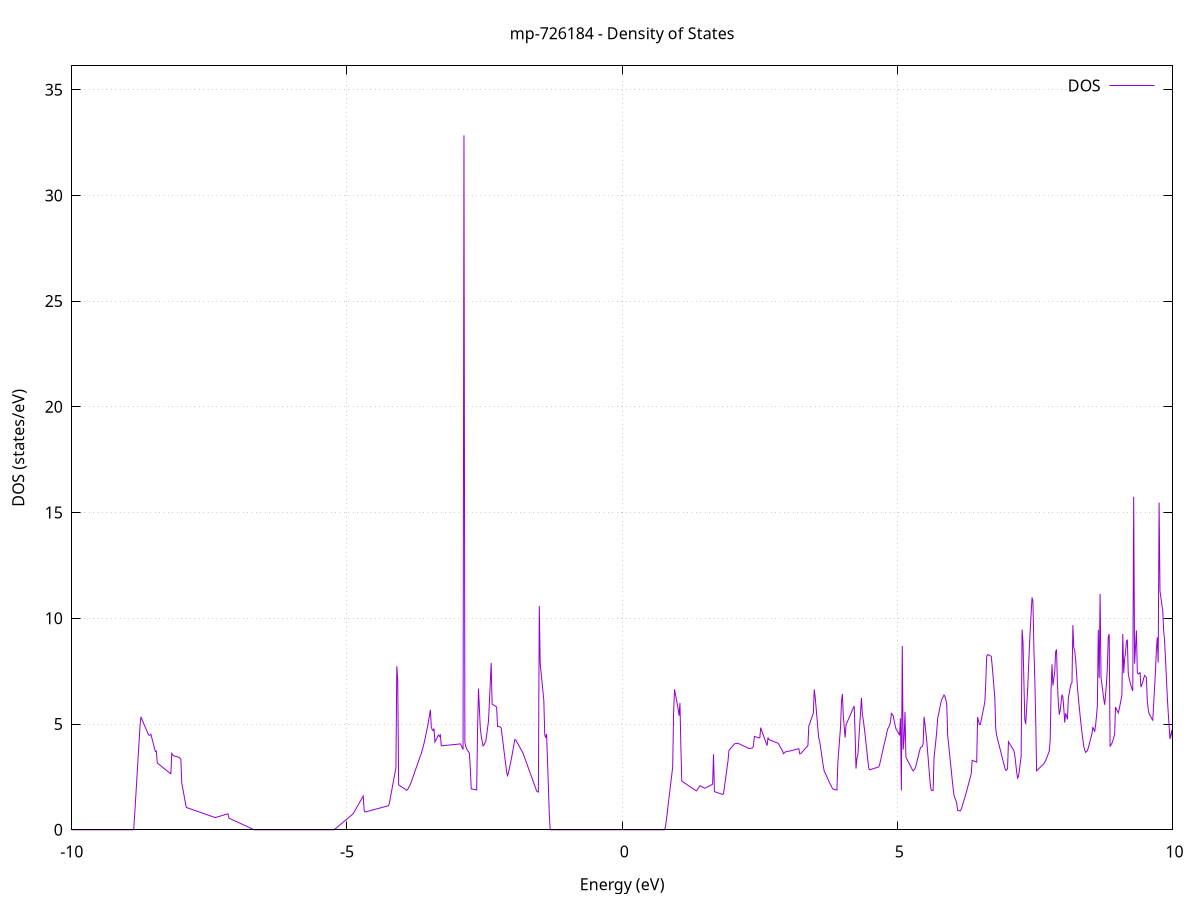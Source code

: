 set title 'mp-726184 - Density of States'
set xlabel 'Energy (eV)'
set ylabel 'DOS (states/eV)'
set grid
set xrange [-10:10]
set yrange [0:36.124]
set xzeroaxis lt -1
set terminal png size 800,600
set output 'mp-726184_dos_gnuplot.png'
plot '-' using 1:2 with lines title 'DOS'
-19.000300 0.000000
-18.983800 0.000000
-18.967300 0.000000
-18.950900 0.000000
-18.934400 0.000000
-18.917900 0.000000
-18.901400 0.000000
-18.884900 0.000000
-18.868400 0.000000
-18.851900 0.000000
-18.835400 0.000000
-18.818900 0.000000
-18.802500 0.000000
-18.786000 0.000000
-18.769500 0.000000
-18.753000 0.000000
-18.736500 0.000000
-18.720000 0.000000
-18.703500 0.000000
-18.687000 0.000000
-18.670500 0.000000
-18.654100 0.000000
-18.637600 0.000000
-18.621100 0.000000
-18.604600 0.000000
-18.588100 0.000000
-18.571600 0.000000
-18.555100 0.000000
-18.538600 0.000000
-18.522100 0.000000
-18.505700 0.000000
-18.489200 0.000000
-18.472700 0.000000
-18.456200 0.000000
-18.439700 0.000000
-18.423200 0.000000
-18.406700 0.000000
-18.390200 0.000000
-18.373700 0.000000
-18.357200 0.000000
-18.340800 0.000000
-18.324300 0.000000
-18.307800 0.000000
-18.291300 0.000000
-18.274800 0.000000
-18.258300 0.000000
-18.241800 0.000000
-18.225300 0.000000
-18.208800 0.000000
-18.192400 0.000000
-18.175900 0.000000
-18.159400 0.000000
-18.142900 0.000000
-18.126400 0.000000
-18.109900 0.000000
-18.093400 0.000000
-18.076900 0.000000
-18.060400 0.000000
-18.044000 0.000000
-18.027500 0.000000
-18.011000 0.000000
-17.994500 0.000000
-17.978000 0.000000
-17.961500 0.000000
-17.945000 0.000000
-17.928500 0.000000
-17.912000 0.000000
-17.895600 0.000000
-17.879100 0.000000
-17.862600 0.000000
-17.846100 0.000000
-17.829600 0.000000
-17.813100 0.000000
-17.796600 0.000000
-17.780100 0.000000
-17.763600 0.000000
-17.747200 0.000000
-17.730700 0.000000
-17.714200 0.000000
-17.697700 0.000000
-17.681200 0.000000
-17.664700 0.000000
-17.648200 0.000000
-17.631700 0.000000
-17.615200 0.000000
-17.598800 0.000000
-17.582300 0.000000
-17.565800 0.000000
-17.549300 0.000000
-17.532800 0.000000
-17.516300 0.000000
-17.499800 1.981000
-17.483300 45.147100
-17.466800 62.621600
-17.450400 38.979400
-17.433900 30.148200
-17.417400 32.213500
-17.400900 0.000000
-17.384400 173.913300
-17.367900 189.361800
-17.351400 125.550400
-17.334900 316.956600
-17.318400 0.000000
-17.302000 0.000000
-17.285500 0.000000
-17.269000 0.000000
-17.252500 0.000000
-17.236000 0.000000
-17.219500 0.000000
-17.203000 0.000000
-17.186500 0.000000
-17.170000 0.000000
-17.153600 0.000000
-17.137100 0.000000
-17.120600 0.000000
-17.104100 0.000000
-17.087600 0.000000
-17.071100 0.000000
-17.054600 0.000000
-17.038100 0.000000
-17.021600 0.000000
-17.005200 0.000000
-16.988700 0.000000
-16.972200 0.000000
-16.955700 0.000000
-16.939200 0.000000
-16.922700 0.000000
-16.906200 0.000000
-16.889700 0.000000
-16.873200 0.000000
-16.856800 0.000000
-16.840300 0.000000
-16.823800 0.000000
-16.807300 0.000000
-16.790800 0.000000
-16.774300 0.000000
-16.757800 0.000000
-16.741300 0.000000
-16.724800 0.000000
-16.708300 0.000000
-16.691900 0.000000
-16.675400 0.000000
-16.658900 0.000000
-16.642400 0.000000
-16.625900 0.000000
-16.609400 0.000000
-16.592900 0.000000
-16.576400 0.000000
-16.559900 0.000000
-16.543500 0.000000
-16.527000 0.000000
-16.510500 0.000000
-16.494000 0.000000
-16.477500 0.000000
-16.461000 0.000000
-16.444500 0.000000
-16.428000 0.000000
-16.411500 0.000000
-16.395100 0.000000
-16.378600 0.000000
-16.362100 0.000000
-16.345600 0.000000
-16.329100 0.000000
-16.312600 0.000000
-16.296100 0.000000
-16.279600 0.000000
-16.263100 0.000000
-16.246700 0.000000
-16.230200 0.000000
-16.213700 0.000000
-16.197200 0.000000
-16.180700 0.000000
-16.164200 0.000000
-16.147700 0.000000
-16.131200 0.000000
-16.114700 0.000000
-16.098300 0.000000
-16.081800 0.000000
-16.065300 0.000000
-16.048800 0.000000
-16.032300 0.000000
-16.015800 0.000000
-15.999300 0.000000
-15.982800 0.000000
-15.966300 0.000000
-15.949900 0.000000
-15.933400 0.000000
-15.916900 0.000000
-15.900400 0.000000
-15.883900 0.000000
-15.867400 0.000000
-15.850900 0.000000
-15.834400 0.000000
-15.817900 0.000000
-15.801500 0.000000
-15.785000 0.000000
-15.768500 0.000000
-15.752000 0.000000
-15.735500 0.000000
-15.719000 0.000000
-15.702500 0.000000
-15.686000 0.000000
-15.669500 0.000000
-15.653100 0.000000
-15.636600 0.000000
-15.620100 0.000000
-15.603600 0.000000
-15.587100 0.000000
-15.570600 0.000000
-15.554100 0.000000
-15.537600 0.000000
-15.521100 0.000000
-15.504700 0.000000
-15.488200 0.000000
-15.471700 0.000000
-15.455200 0.000000
-15.438700 0.000000
-15.422200 0.000000
-15.405700 0.000000
-15.389200 0.000000
-15.372700 0.000000
-15.356300 0.000000
-15.339800 0.000000
-15.323300 0.000000
-15.306800 0.000000
-15.290300 0.000000
-15.273800 0.000000
-15.257300 0.000000
-15.240800 0.000000
-15.224300 0.000000
-15.207800 0.000000
-15.191400 0.000000
-15.174900 0.000000
-15.158400 0.000000
-15.141900 0.000000
-15.125400 0.000000
-15.108900 0.000000
-15.092400 0.000000
-15.075900 0.000000
-15.059400 0.000000
-15.043000 0.000000
-15.026500 0.000000
-15.010000 0.000000
-14.993500 0.000000
-14.977000 0.000000
-14.960500 0.000000
-14.944000 0.000000
-14.927500 0.000000
-14.911000 0.000000
-14.894600 0.000000
-14.878100 0.000000
-14.861600 0.000000
-14.845100 0.000000
-14.828600 0.000000
-14.812100 0.000000
-14.795600 0.000000
-14.779100 0.000000
-14.762600 0.000000
-14.746200 0.000000
-14.729700 0.000000
-14.713200 0.000000
-14.696700 0.000000
-14.680200 0.000000
-14.663700 0.000000
-14.647200 0.000000
-14.630700 0.000000
-14.614200 0.000000
-14.597800 0.000000
-14.581300 0.000000
-14.564800 0.000000
-14.548300 0.000000
-14.531800 0.000000
-14.515300 0.000000
-14.498800 0.000000
-14.482300 0.000000
-14.465800 0.000000
-14.449400 0.000000
-14.432900 0.000000
-14.416400 0.000000
-14.399900 0.000000
-14.383400 0.000000
-14.366900 0.000000
-14.350400 0.000000
-14.333900 0.000000
-14.317400 0.000000
-14.301000 0.000000
-14.284500 0.000000
-14.268000 0.000000
-14.251500 0.000000
-14.235000 0.000000
-14.218500 0.000000
-14.202000 0.000000
-14.185500 0.000000
-14.169000 0.000000
-14.152600 0.000000
-14.136100 0.000000
-14.119600 0.000000
-14.103100 0.000000
-14.086600 0.000000
-14.070100 0.000000
-14.053600 0.000000
-14.037100 0.000000
-14.020600 0.000000
-14.004200 0.000000
-13.987700 0.000000
-13.971200 0.000000
-13.954700 0.000000
-13.938200 0.000000
-13.921700 0.000000
-13.905200 0.000000
-13.888700 0.000000
-13.872200 0.000000
-13.855800 0.000000
-13.839300 0.000000
-13.822800 0.000000
-13.806300 0.000000
-13.789800 0.000000
-13.773300 0.000000
-13.756800 0.146100
-13.740300 0.313300
-13.723800 0.480400
-13.707300 0.647600
-13.690900 0.814700
-13.674400 0.981900
-13.657900 1.149100
-13.641400 1.316200
-13.624900 1.483400
-13.608400 1.467700
-13.591900 1.422300
-13.575400 1.376900
-13.558900 1.331500
-13.542500 1.286100
-13.526000 1.240600
-13.509500 1.195200
-13.493000 1.149800
-13.476500 1.104400
-13.460000 1.127100
-13.443500 1.152000
-13.427000 1.176900
-13.410500 1.201700
-13.394100 1.226600
-13.377600 1.251500
-13.361100 1.276300
-13.344600 1.301200
-13.328100 1.326100
-13.311600 1.351000
-13.295100 1.375800
-13.278600 1.400700
-13.262100 1.425600
-13.245700 1.450400
-13.229200 1.475300
-13.212700 1.496000
-13.196200 1.493200
-13.179700 1.490300
-13.163200 1.487500
-13.146700 1.484600
-13.130200 1.481800
-13.113700 1.479000
-13.097300 1.476100
-13.080800 1.473900
-13.064300 1.540100
-13.047800 1.559800
-13.031300 1.579400
-13.014800 1.599000
-12.998300 1.618700
-12.981800 1.638300
-12.965300 1.657900
-12.948900 1.677500
-12.932400 1.697200
-12.915900 1.716800
-12.899400 1.736400
-12.882900 1.756000
-12.866400 1.775700
-12.849900 1.795300
-12.833400 1.814900
-12.816900 1.834600
-12.800500 1.854200
-12.784000 1.873800
-12.767500 1.893400
-12.751000 1.913100
-12.734500 1.949200
-12.718000 2.006100
-12.701500 2.063000
-12.685000 2.051000
-12.668500 2.191800
-12.652100 2.332600
-12.635600 2.473400
-12.619100 2.614200
-12.602600 2.756800
-12.586100 2.899600
-12.569600 2.998500
-12.553100 3.097300
-12.536600 3.196100
-12.520100 3.295000
-12.503700 3.393800
-12.487200 3.492600
-12.470700 3.591500
-12.454200 3.690300
-12.437700 3.789100
-12.421200 3.888000
-12.404700 3.986800
-12.388200 6.498200
-12.371700 6.367500
-12.355300 6.236800
-12.338800 7.970200
-12.322300 10.837400
-12.305800 19.743800
-12.289300 23.080400
-12.272800 8.847500
-12.256300 2.031600
-12.239800 0.000000
-12.223300 0.000000
-12.206800 0.000000
-12.190400 0.000000
-12.173900 0.000000
-12.157400 0.000000
-12.140900 0.000000
-12.124400 0.000000
-12.107900 0.000000
-12.091400 0.000000
-12.074900 0.000000
-12.058400 0.000000
-12.042000 0.000000
-12.025500 0.000000
-12.009000 0.000000
-11.992500 0.000000
-11.976000 0.000000
-11.959500 0.000000
-11.943000 0.000000
-11.926500 0.000000
-11.910000 0.000000
-11.893600 0.000000
-11.877100 0.000000
-11.860600 0.000000
-11.844100 0.000000
-11.827600 0.000000
-11.811100 0.000000
-11.794600 0.000000
-11.778100 0.000000
-11.761600 0.000000
-11.745200 0.000000
-11.728700 0.000000
-11.712200 0.000000
-11.695700 0.000000
-11.679200 0.000000
-11.662700 0.000000
-11.646200 0.000000
-11.629700 0.000000
-11.613200 0.000000
-11.596800 0.000000
-11.580300 0.000000
-11.563800 0.000000
-11.547300 0.000000
-11.530800 0.000000
-11.514300 0.000000
-11.497800 0.000000
-11.481300 0.000000
-11.464800 0.000000
-11.448400 0.000000
-11.431900 0.000000
-11.415400 0.000000
-11.398900 0.000000
-11.382400 0.000000
-11.365900 0.000000
-11.349400 0.000000
-11.332900 0.000000
-11.316400 0.000000
-11.300000 0.000000
-11.283500 0.000000
-11.267000 0.000000
-11.250500 0.000000
-11.234000 0.000000
-11.217500 0.000000
-11.201000 0.000000
-11.184500 0.000000
-11.168000 0.000000
-11.151600 0.000000
-11.135100 0.000000
-11.118600 0.000000
-11.102100 0.000000
-11.085600 0.000000
-11.069100 0.000000
-11.052600 0.000000
-11.036100 0.000000
-11.019600 0.000000
-11.003200 0.000000
-10.986700 0.000000
-10.970200 0.000000
-10.953700 0.000000
-10.937200 0.000000
-10.920700 0.000000
-10.904200 0.000000
-10.887700 0.000000
-10.871200 0.000000
-10.854800 0.000000
-10.838300 0.000000
-10.821800 0.000000
-10.805300 0.000000
-10.788800 0.000000
-10.772300 0.000000
-10.755800 0.000000
-10.739300 0.000000
-10.722800 0.000000
-10.706400 0.000000
-10.689900 0.000000
-10.673400 0.000000
-10.656900 0.000000
-10.640400 0.000000
-10.623900 0.000000
-10.607400 0.000000
-10.590900 0.000000
-10.574400 0.000000
-10.557900 0.000000
-10.541500 0.000000
-10.525000 0.000000
-10.508500 0.000000
-10.492000 0.000000
-10.475500 0.000000
-10.459000 0.000000
-10.442500 0.000000
-10.426000 0.000000
-10.409500 0.000000
-10.393100 0.000000
-10.376600 0.000000
-10.360100 0.000000
-10.343600 0.000000
-10.327100 0.000000
-10.310600 0.000000
-10.294100 0.000000
-10.277600 0.000000
-10.261100 0.000000
-10.244700 0.000000
-10.228200 0.000000
-10.211700 0.000000
-10.195200 0.000000
-10.178700 0.000000
-10.162200 0.000000
-10.145700 0.000000
-10.129200 0.000000
-10.112700 0.000000
-10.096300 0.000000
-10.079800 0.000000
-10.063300 0.000000
-10.046800 0.000000
-10.030300 0.000000
-10.013800 0.000000
-9.997300 0.000000
-9.980800 0.000000
-9.964300 0.000000
-9.947900 0.000000
-9.931400 0.000000
-9.914900 0.000000
-9.898400 0.000000
-9.881900 0.000000
-9.865400 0.000000
-9.848900 0.000000
-9.832400 0.000000
-9.815900 0.000000
-9.799500 0.000000
-9.783000 0.000000
-9.766500 0.000000
-9.750000 0.000000
-9.733500 0.000000
-9.717000 0.000000
-9.700500 0.000000
-9.684000 0.000000
-9.667500 0.000000
-9.651100 0.000000
-9.634600 0.000000
-9.618100 0.000000
-9.601600 0.000000
-9.585100 0.000000
-9.568600 0.000000
-9.552100 0.000000
-9.535600 0.000000
-9.519100 0.000000
-9.502700 0.000000
-9.486200 0.000000
-9.469700 0.000000
-9.453200 0.000000
-9.436700 0.000000
-9.420200 0.000000
-9.403700 0.000000
-9.387200 0.000000
-9.370700 0.000000
-9.354300 0.000000
-9.337800 0.000000
-9.321300 0.000000
-9.304800 0.000000
-9.288300 0.000000
-9.271800 0.000000
-9.255300 0.000000
-9.238800 0.000000
-9.222300 0.000000
-9.205900 0.000000
-9.189400 0.000000
-9.172900 0.000000
-9.156400 0.000000
-9.139900 0.000000
-9.123400 0.000000
-9.106900 0.000000
-9.090400 0.000000
-9.073900 0.000000
-9.057400 0.000000
-9.041000 0.000000
-9.024500 0.000000
-9.008000 0.000000
-8.991500 0.000000
-8.975000 0.000000
-8.958500 0.000000
-8.942000 0.000000
-8.925500 0.000000
-8.909000 0.000000
-8.892600 0.000000
-8.876100 0.000000
-8.859600 0.608900
-8.843100 1.324300
-8.826600 2.039700
-8.810100 2.755000
-8.793600 3.470400
-8.777100 4.185800
-8.760600 4.901100
-8.744200 5.338400
-8.727700 5.236700
-8.711200 5.135000
-8.694700 5.033300
-8.678200 4.931600
-8.661700 4.829900
-8.645200 4.728200
-8.628700 4.626500
-8.612200 4.524800
-8.595800 4.468600
-8.579300 4.480100
-8.562800 4.517500
-8.546300 4.351100
-8.529800 4.184600
-8.513300 4.018200
-8.496800 3.851700
-8.480300 3.698400
-8.463800 3.720200
-8.447400 3.162600
-8.430900 3.127900
-8.414400 3.093200
-8.397900 3.058500
-8.381400 3.023800
-8.364900 2.989100
-8.348400 2.954400
-8.331900 2.919700
-8.315400 2.885000
-8.299000 2.850300
-8.282500 2.815700
-8.266000 2.781000
-8.249500 2.746300
-8.233000 2.711600
-8.216500 2.676900
-8.200000 2.649500
-8.183500 3.613000
-8.167000 3.549200
-8.150600 3.499400
-8.134100 3.487100
-8.117600 3.474800
-8.101100 3.462500
-8.084600 3.450200
-8.068100 3.437900
-8.051600 3.425600
-8.035100 3.383800
-8.018600 3.334900
-8.002200 2.230500
-7.985700 1.991500
-7.969200 1.752500
-7.952700 1.513600
-7.936200 1.274600
-7.919700 1.056700
-7.903200 1.041600
-7.886700 1.026600
-7.870200 1.011500
-7.853800 0.996400
-7.837300 0.981400
-7.820800 0.966300
-7.804300 0.951300
-7.787800 0.936200
-7.771300 0.921200
-7.754800 0.906100
-7.738300 0.891000
-7.721800 0.876000
-7.705400 0.860900
-7.688900 0.845900
-7.672400 0.830800
-7.655900 0.815700
-7.639400 0.800700
-7.622900 0.785600
-7.606400 0.770600
-7.589900 0.755500
-7.573400 0.740500
-7.556900 0.725400
-7.540500 0.710300
-7.524000 0.695300
-7.507500 0.680200
-7.491000 0.665200
-7.474500 0.650100
-7.458000 0.635100
-7.441500 0.620000
-7.425000 0.604900
-7.408500 0.589900
-7.392100 0.579000
-7.375600 0.590700
-7.359100 0.603500
-7.342600 0.616300
-7.326100 0.629200
-7.309600 0.642000
-7.293100 0.654800
-7.276600 0.667700
-7.260100 0.680500
-7.243700 0.693300
-7.227200 0.706100
-7.210700 0.719000
-7.194200 0.731800
-7.177700 0.744600
-7.161200 0.757500
-7.144700 0.551300
-7.128200 0.531500
-7.111700 0.511700
-7.095300 0.491800
-7.078800 0.472000
-7.062300 0.452200
-7.045800 0.432300
-7.029300 0.412500
-7.012800 0.392700
-6.996300 0.372800
-6.979800 0.353000
-6.963300 0.333200
-6.946900 0.313400
-6.930400 0.293500
-6.913900 0.273700
-6.897400 0.253900
-6.880900 0.234000
-6.864400 0.214200
-6.847900 0.194400
-6.831400 0.174600
-6.814900 0.154700
-6.798500 0.134900
-6.782000 0.115100
-6.765500 0.095200
-6.749000 0.075400
-6.732500 0.055600
-6.716000 0.035800
-6.699500 0.015900
-6.683000 0.000000
-6.666500 0.000000
-6.650100 0.000000
-6.633600 0.000000
-6.617100 0.000000
-6.600600 0.000000
-6.584100 0.000000
-6.567600 0.000000
-6.551100 0.000000
-6.534600 0.000000
-6.518100 0.000000
-6.501700 0.000000
-6.485200 0.000000
-6.468700 0.000000
-6.452200 0.000000
-6.435700 0.000000
-6.419200 0.000000
-6.402700 0.000000
-6.386200 0.000000
-6.369700 0.000000
-6.353300 0.000000
-6.336800 0.000000
-6.320300 0.000000
-6.303800 0.000000
-6.287300 0.000000
-6.270800 0.000000
-6.254300 0.000000
-6.237800 0.000000
-6.221300 0.000000
-6.204900 0.000000
-6.188400 0.000000
-6.171900 0.000000
-6.155400 0.000000
-6.138900 0.000000
-6.122400 0.000000
-6.105900 0.000000
-6.089400 0.000000
-6.072900 0.000000
-6.056500 0.000000
-6.040000 0.000000
-6.023500 0.000000
-6.007000 0.000000
-5.990500 0.000000
-5.974000 0.000000
-5.957500 0.000000
-5.941000 0.000000
-5.924500 0.000000
-5.908000 0.000000
-5.891600 0.000000
-5.875100 0.000000
-5.858600 0.000000
-5.842100 0.000000
-5.825600 0.000000
-5.809100 0.000000
-5.792600 0.000000
-5.776100 0.000000
-5.759600 0.000000
-5.743200 0.000000
-5.726700 0.000000
-5.710200 0.000000
-5.693700 0.000000
-5.677200 0.000000
-5.660700 0.000000
-5.644200 0.000000
-5.627700 0.000000
-5.611200 0.000000
-5.594800 0.000000
-5.578300 0.000000
-5.561800 0.000000
-5.545300 0.000000
-5.528800 0.000000
-5.512300 0.000000
-5.495800 0.000000
-5.479300 0.000000
-5.462800 0.000000
-5.446400 0.000000
-5.429900 0.000000
-5.413400 0.000000
-5.396900 0.000000
-5.380400 0.000000
-5.363900 0.000000
-5.347400 0.000000
-5.330900 0.000000
-5.314400 0.000000
-5.298000 0.000000
-5.281500 0.000000
-5.265000 0.000000
-5.248500 0.000000
-5.232000 0.003300
-5.215500 0.039000
-5.199000 0.075000
-5.182500 0.111100
-5.166000 0.147200
-5.149600 0.183200
-5.133100 0.219300
-5.116600 0.255400
-5.100100 0.291400
-5.083600 0.327500
-5.067100 0.363600
-5.050600 0.399600
-5.034100 0.435700
-5.017600 0.471800
-5.001200 0.507800
-4.984700 0.543900
-4.968200 0.580000
-4.951700 0.616000
-4.935200 0.652100
-4.918700 0.688200
-4.902200 0.724200
-4.885700 0.766100
-4.869200 0.841600
-4.852800 0.917200
-4.836300 0.992800
-4.819800 1.068400
-4.803300 1.144000
-4.786800 1.219500
-4.770300 1.295100
-4.753800 1.370700
-4.737300 1.446300
-4.720800 1.521900
-4.704400 1.597500
-4.687900 0.915900
-4.671400 0.840800
-4.654900 0.852300
-4.638400 0.863700
-4.621900 0.875200
-4.605400 0.886600
-4.588900 0.898000
-4.572400 0.909500
-4.556000 0.920900
-4.539500 0.932400
-4.523000 0.943800
-4.506500 0.955300
-4.490000 0.966700
-4.473500 0.978100
-4.457000 0.989600
-4.440500 1.001000
-4.424000 1.012500
-4.407500 1.023900
-4.391100 1.035400
-4.374600 1.046800
-4.358100 1.058200
-4.341600 1.069700
-4.325100 1.081100
-4.308600 1.092600
-4.292100 1.104000
-4.275600 1.115500
-4.259100 1.126900
-4.242700 1.138300
-4.226200 1.302500
-4.209700 1.535300
-4.193200 1.768000
-4.176700 2.000800
-4.160200 2.233600
-4.143700 2.466400
-4.127200 2.699200
-4.110700 2.931900
-4.094300 7.735200
-4.077800 7.099200
-4.061300 2.122500
-4.044800 2.094300
-4.028300 2.066100
-4.011800 2.037900
-3.995300 2.009700
-3.978800 1.981500
-3.962300 1.953300
-3.945900 1.925100
-3.929400 1.896900
-3.912900 1.868700
-3.896400 1.912300
-3.879900 1.992600
-3.863400 2.072900
-3.846900 2.153700
-3.830400 2.273700
-3.813900 2.396000
-3.797500 2.518300
-3.781000 2.640700
-3.764500 2.763000
-3.748000 2.885300
-3.731500 3.007600
-3.715000 3.129900
-3.698500 3.252200
-3.682000 3.374500
-3.665500 3.496800
-3.649100 3.598500
-3.632600 3.763000
-3.616100 3.921400
-3.599600 4.090800
-3.583100 4.282000
-3.566600 4.489600
-3.550100 4.697200
-3.533600 4.918600
-3.517100 5.170500
-3.500700 5.422500
-3.484200 5.674400
-3.467700 4.848200
-3.451200 4.737800
-3.434700 4.689700
-3.418200 4.787100
-3.401700 4.151300
-3.385200 4.233900
-3.368700 4.316500
-3.352300 4.399100
-3.335800 4.481800
-3.319300 4.414200
-3.302800 4.482200
-3.286300 3.970500
-3.269800 3.974700
-3.253300 3.978900
-3.236800 3.983100
-3.220300 3.987300
-3.203900 3.991500
-3.187400 3.995700
-3.170900 3.999900
-3.154400 4.004200
-3.137900 4.008400
-3.121400 4.012600
-3.104900 4.016800
-3.088400 4.021000
-3.071900 4.025200
-3.055500 4.029400
-3.039000 4.033700
-3.022500 4.037900
-3.006000 4.042100
-2.989500 4.046300
-2.973000 4.052100
-2.956500 4.055600
-2.940000 4.068700
-2.923500 3.990700
-2.907000 3.890300
-2.890600 3.789800
-2.874100 32.840400
-2.857600 4.145600
-2.841100 3.932200
-2.824600 3.819200
-2.808100 3.752900
-2.791600 3.686700
-2.775100 3.620400
-2.758600 2.889800
-2.742200 1.935700
-2.725700 1.927000
-2.709200 1.918400
-2.692700 1.909700
-2.676200 1.901100
-2.659700 1.892500
-2.643200 1.883800
-2.626700 4.791500
-2.610200 6.675900
-2.593800 5.729500
-2.577300 4.797000
-2.560800 4.435400
-2.544300 4.201900
-2.527800 3.968400
-2.511300 4.008000
-2.494800 4.093900
-2.478300 4.179800
-2.461800 4.480000
-2.445400 4.804600
-2.428900 5.129200
-2.412400 6.013000
-2.395900 6.952500
-2.379400 7.892000
-2.362900 5.943200
-2.346400 5.916400
-2.329900 5.889600
-2.313400 5.862900
-2.297000 5.836100
-2.280500 5.809300
-2.264000 4.889700
-2.247500 4.880700
-2.231000 4.871700
-2.214500 4.862700
-2.198000 4.813900
-2.181500 4.468000
-2.165000 4.122200
-2.148600 3.776300
-2.132100 3.430500
-2.115600 3.090600
-2.099100 2.728000
-2.082600 2.560600
-2.066100 2.681200
-2.049600 2.893300
-2.033100 3.105400
-2.016600 3.317600
-2.000200 3.529700
-1.983700 3.778100
-1.967200 4.020800
-1.950700 4.263500
-1.934200 4.256100
-1.917700 4.176900
-1.901200 4.098900
-1.884700 4.020900
-1.868200 3.942900
-1.851800 3.864900
-1.835300 3.786900
-1.818800 3.708900
-1.802300 3.630900
-1.785800 3.515300
-1.769300 3.395500
-1.752800 3.275600
-1.736300 3.155800
-1.719800 3.036000
-1.703400 2.916200
-1.686900 2.796300
-1.670400 2.676500
-1.653900 2.556700
-1.637400 2.436900
-1.620900 2.317100
-1.604400 2.197200
-1.587900 2.077400
-1.571400 1.957600
-1.555000 1.837800
-1.538500 1.797600
-1.522000 1.784200
-1.505500 10.581900
-1.489000 7.876400
-1.472500 7.435700
-1.456000 6.995000
-1.439500 6.554300
-1.423000 6.113500
-1.406600 4.509600
-1.390100 4.350900
-1.373600 4.530000
-1.357100 3.378700
-1.340600 2.074300
-1.324100 0.769900
-1.307600 0.000000
-1.291100 0.000000
-1.274600 0.000000
-1.258100 0.000000
-1.241700 0.000000
-1.225200 0.000000
-1.208700 0.000000
-1.192200 0.000000
-1.175700 0.000000
-1.159200 0.000000
-1.142700 0.000000
-1.126200 0.000000
-1.109700 0.000000
-1.093300 0.000000
-1.076800 0.000000
-1.060300 0.000000
-1.043800 0.000000
-1.027300 0.000000
-1.010800 0.000000
-0.994300 0.000000
-0.977800 0.000000
-0.961300 0.000000
-0.944900 0.000000
-0.928400 0.000000
-0.911900 0.000000
-0.895400 0.000000
-0.878900 0.000000
-0.862400 0.000000
-0.845900 0.000000
-0.829400 0.000000
-0.812900 0.000000
-0.796500 0.000000
-0.780000 0.000000
-0.763500 0.000000
-0.747000 0.000000
-0.730500 0.000000
-0.714000 0.000000
-0.697500 0.000000
-0.681000 0.000000
-0.664500 0.000000
-0.648100 0.000000
-0.631600 0.000000
-0.615100 0.000000
-0.598600 0.000000
-0.582100 0.000000
-0.565600 0.000000
-0.549100 0.000000
-0.532600 0.000000
-0.516100 0.000000
-0.499700 0.000000
-0.483200 0.000000
-0.466700 0.000000
-0.450200 0.000000
-0.433700 0.000000
-0.417200 0.000000
-0.400700 0.000000
-0.384200 0.000000
-0.367700 0.000000
-0.351300 0.000000
-0.334800 0.000000
-0.318300 0.000000
-0.301800 0.000000
-0.285300 0.000000
-0.268800 0.000000
-0.252300 0.000000
-0.235800 0.000000
-0.219300 0.000000
-0.202900 0.000000
-0.186400 0.000000
-0.169900 0.000000
-0.153400 0.000000
-0.136900 0.000000
-0.120400 0.000000
-0.103900 0.000000
-0.087400 0.000000
-0.070900 0.000000
-0.054500 0.000000
-0.038000 0.000000
-0.021500 0.000000
-0.005000 0.000000
0.011500 0.000000
0.028000 0.000000
0.044500 0.000000
0.061000 0.000000
0.077500 0.000000
0.093900 0.000000
0.110400 0.000000
0.126900 0.000000
0.143400 0.000000
0.159900 0.000000
0.176400 0.000000
0.192900 0.000000
0.209400 0.000000
0.225900 0.000000
0.242400 0.000000
0.258800 0.000000
0.275300 0.000000
0.291800 0.000000
0.308300 0.000000
0.324800 0.000000
0.341300 0.000000
0.357800 0.000000
0.374300 0.000000
0.390800 0.000000
0.407200 0.000000
0.423700 0.000000
0.440200 0.000000
0.456700 0.000000
0.473200 0.000000
0.489700 0.000000
0.506200 0.000000
0.522700 0.000000
0.539200 0.000000
0.555600 0.000000
0.572100 0.000000
0.588600 0.000000
0.605100 0.000000
0.621600 0.000000
0.638100 0.000000
0.654600 0.000000
0.671100 0.000000
0.687600 0.000000
0.704000 0.000000
0.720500 0.000000
0.737000 0.000000
0.753500 0.000000
0.770000 0.000000
0.786500 0.130900
0.803000 0.439700
0.819500 0.801100
0.836000 1.162500
0.852400 1.524000
0.868900 1.885400
0.885400 2.246800
0.901900 2.608200
0.918400 2.969700
0.934900 5.515500
0.951400 6.638900
0.967900 6.409300
0.984400 6.179700
1.000800 5.950000
1.017300 5.720400
1.033800 5.399500
1.050300 5.996700
1.066800 3.985800
1.083300 2.304600
1.099800 2.275400
1.116300 2.246300
1.132800 2.217100
1.149200 2.188000
1.165700 2.158800
1.182200 2.129700
1.198700 2.100500
1.215200 2.071300
1.231700 2.042200
1.248200 2.013000
1.264700 1.983900
1.281200 1.954700
1.297600 1.925500
1.314100 1.896400
1.330600 1.867200
1.347100 1.839400
1.363600 1.890800
1.380100 1.954700
1.396600 2.018600
1.413100 2.082400
1.429600 2.064100
1.446000 2.039900
1.462500 2.015800
1.479000 1.991600
1.495500 1.967400
1.512000 1.975500
1.528500 1.997800
1.545000 2.020000
1.561500 2.042300
1.578000 2.064600
1.594400 2.086900
1.610900 2.109200
1.627400 2.131400
1.643900 2.153700
1.660400 3.571500
1.676900 1.802400
1.693400 1.787900
1.709900 1.773400
1.726400 1.758800
1.742900 1.744300
1.759300 1.729800
1.775800 1.715200
1.792300 1.700700
1.808800 1.686200
1.825300 1.671600
1.841800 1.706400
1.858300 2.009900
1.874800 2.325800
1.891300 2.641700
1.907700 2.957500
1.924200 3.273400
1.940700 3.750400
1.957200 3.801300
1.973700 3.852200
1.990200 3.903000
2.006700 3.953900
2.023200 4.004700
2.039700 4.055600
2.056100 4.073600
2.072600 4.080200
2.089100 4.086800
2.105600 4.090900
2.122100 4.070200
2.138600 4.049400
2.155100 4.028700
2.171600 4.007900
2.188100 3.987200
2.204500 3.966400
2.221000 3.945700
2.237500 3.924900
2.254000 3.904200
2.270500 3.883400
2.287000 3.862700
2.303500 3.844600
2.320000 3.846400
2.336500 3.854600
2.352900 3.862800
2.369400 3.871000
2.385900 3.964700
2.402400 4.414000
2.418900 4.401000
2.435400 4.388000
2.451900 4.374900
2.468400 4.361900
2.484900 4.348900
2.501300 4.343000
2.517800 4.830000
2.534300 4.701100
2.550800 4.580900
2.567300 4.460600
2.583800 4.340400
2.600300 4.220200
2.616800 4.100000
2.633300 3.979800
2.649700 4.365100
2.666200 4.264900
2.682700 4.247900
2.699200 4.231000
2.715700 4.214000
2.732200 4.197000
2.748700 4.180100
2.765200 4.163100
2.781700 4.146100
2.798100 4.129200
2.814600 4.112200
2.831100 4.100100
2.847600 4.040200
2.864100 3.958700
2.880600 3.877600
2.897100 3.807500
2.913600 3.741600
2.930100 3.598200
2.946500 3.634000
2.963000 3.669800
2.979500 3.694400
2.996000 3.702200
3.012500 3.709900
3.029000 3.717600
3.045500 3.725400
3.062000 3.733100
3.078500 3.744600
3.094900 3.756100
3.111400 3.767600
3.127900 3.779100
3.144400 3.790600
3.160900 3.802100
3.177400 3.813600
3.193900 3.825100
3.210400 3.836700
3.226900 3.587300
3.243300 3.597800
3.259800 3.644400
3.276300 3.692000
3.292800 3.739500
3.309300 3.787100
3.325800 3.834700
3.342300 3.882300
3.358800 3.929800
3.375300 3.977400
3.391800 4.924600
3.408200 5.022600
3.424700 5.145300
3.441200 5.268100
3.457700 5.390800
3.474200 5.513500
3.490700 6.638700
3.507200 6.280000
3.523700 5.780500
3.540200 5.281000
3.556600 4.781500
3.573100 4.330400
3.589600 4.176100
3.606100 3.883900
3.622600 3.587400
3.639100 3.290900
3.655600 3.000500
3.672100 2.774600
3.688600 2.681800
3.705000 2.589100
3.721500 2.496400
3.738000 2.403700
3.754500 2.311000
3.771000 2.218800
3.787500 2.132000
3.804000 2.045300
3.820500 1.959100
3.837000 1.913500
3.853400 1.904100
3.869900 1.894700
3.886400 1.885300
3.902900 1.875900
3.919400 3.175500
3.935900 3.745000
3.952400 4.314500
3.968900 4.884000
3.985400 6.074800
4.001800 6.421400
4.018300 5.407700
4.034800 4.872800
4.051300 4.359400
4.067800 4.963000
4.084300 5.062200
4.100800 5.161300
4.117300 5.260500
4.133800 5.359700
4.150200 5.458900
4.166700 5.558100
4.183200 5.657200
4.199700 5.756400
4.216200 5.855600
4.232700 4.564100
4.249200 2.893400
4.265700 3.389600
4.282200 3.514000
4.298600 4.174500
4.315100 4.860800
4.331600 5.547100
4.348100 6.233400
4.364600 5.472800
4.381100 5.199100
4.397600 4.865000
4.414100 4.510300
4.430600 4.106500
4.447000 3.704500
4.463500 3.302500
4.480000 2.930700
4.496500 2.834800
4.513000 2.848600
4.529500 2.862400
4.546000 2.876200
4.562500 2.890000
4.579000 2.903800
4.595400 2.917600
4.611900 2.931400
4.628400 2.945200
4.644900 2.959000
4.661400 2.972800
4.677900 3.072000
4.694400 3.266000
4.710900 3.460000
4.727400 3.654000
4.743800 3.848100
4.760300 4.042100
4.776800 4.193500
4.793300 4.387900
4.809800 4.608100
4.826300 4.777500
4.842800 4.839300
4.859300 4.958000
4.875800 5.099300
4.892300 5.501600
4.908700 5.448200
4.925200 5.394700
4.941700 5.171400
4.958200 4.958700
4.974700 4.779500
4.991200 4.706000
5.007700 4.632500
5.024200 4.559000
5.040700 4.465400
5.057100 5.279600
5.073600 1.862900
5.090100 8.697600
5.106600 3.791800
5.123100 4.309500
5.139600 5.579700
5.156100 3.434700
5.172600 3.351000
5.189100 3.267400
5.205500 3.183700
5.222000 3.100100
5.238500 3.016400
5.255000 2.932700
5.271500 2.849100
5.288000 2.781800
5.304500 2.834200
5.321000 2.893600
5.337500 3.025000
5.353900 3.198200
5.370400 3.371400
5.386900 3.544500
5.403400 3.717700
5.419900 3.881700
5.436400 3.908400
5.452900 3.935100
5.469400 4.080600
5.485900 5.343700
5.502300 4.978300
5.518800 4.612800
5.535300 4.175100
5.551800 3.648900
5.568300 3.122700
5.584800 2.596500
5.601300 2.070300
5.617800 1.870500
5.634300 1.863700
5.650700 1.857000
5.667200 3.417600
5.683700 3.813200
5.700200 4.208800
5.716700 4.685700
5.733200 5.265000
5.749700 5.475300
5.766200 5.685700
5.782700 5.896100
5.799100 6.106500
5.815600 6.202300
5.832100 6.287400
5.848600 6.372600
5.865100 6.302500
5.881600 6.161500
5.898100 5.917900
5.914600 4.472700
5.931100 4.055300
5.947500 3.637800
5.964000 3.220300
5.980500 2.802800
5.997000 2.385300
6.013500 1.967800
6.030000 1.628100
6.046500 1.511200
6.063000 1.394300
6.079500 1.235300
6.095900 0.918400
6.112400 0.909800
6.128900 0.901200
6.145400 0.892600
6.161900 0.971300
6.178400 1.112300
6.194900 1.253200
6.211400 1.394100
6.227900 1.535100
6.244300 1.679600
6.260800 1.841700
6.277300 2.003800
6.293800 2.166000
6.310300 2.328100
6.326800 2.490200
6.343300 2.652300
6.359800 3.285700
6.376300 3.268300
6.392800 3.250900
6.409200 3.233500
6.425700 3.216100
6.442200 3.198700
6.458700 5.329100
6.475200 5.155200
6.491700 4.981300
6.508200 4.977900
6.524700 5.189600
6.541200 5.401300
6.557600 5.612900
6.574100 5.824600
6.590600 6.058200
6.607100 6.963000
6.623600 8.190400
6.640100 8.286000
6.656600 8.266100
6.673100 8.246200
6.689600 8.226200
6.706000 8.206300
6.722500 7.796200
6.739000 7.275300
6.755500 6.754400
6.772000 6.233500
6.788500 4.760800
6.805000 4.464000
6.821500 4.287800
6.838000 4.117400
6.854400 3.947100
6.870900 3.776700
6.887400 3.606400
6.903900 3.436000
6.920400 3.265600
6.936900 3.095300
6.953400 2.924900
6.969900 2.814900
6.986400 2.813000
7.002800 2.897000
7.019300 4.162700
7.035800 4.091700
7.052300 4.020600
7.068800 3.949600
7.085300 3.878500
7.101800 3.807500
7.118300 3.736400
7.134800 3.503200
7.151200 3.148300
7.167700 2.751000
7.184200 2.443700
7.200700 2.520000
7.217200 2.804300
7.233700 3.145200
7.250200 3.486100
7.266700 9.464900
7.283200 8.881700
7.299600 7.045500
7.316100 5.209300
7.332600 5.006900
7.349100 5.727000
7.365600 6.502600
7.382100 7.525100
7.398600 8.547600
7.415100 9.462200
7.431600 10.224500
7.448000 10.986900
7.464500 10.791200
7.481000 8.633900
7.497500 7.158000
7.514000 5.280500
7.530500 2.789100
7.547000 2.830600
7.563500 2.872200
7.580000 2.913700
7.596400 2.955300
7.612900 2.996800
7.629400 3.038400
7.645900 3.079900
7.662400 3.121500
7.678900 3.200600
7.695400 3.282800
7.711900 3.385600
7.728400 3.496300
7.744800 3.607000
7.761300 3.717700
7.777800 4.243300
7.794300 6.658100
7.810800 7.823900
7.827300 6.821200
7.843800 7.140000
7.860300 7.458800
7.876800 8.418700
7.893200 8.526700
7.909700 6.838100
7.926200 6.012600
7.942700 5.444500
7.959200 5.630900
7.975700 6.011100
7.992200 6.391300
8.008700 6.271900
8.025200 5.719700
8.041700 5.071100
8.058100 5.511900
8.074600 5.366000
8.091100 5.220000
8.107600 6.250400
8.124100 6.449000
8.140600 6.707400
8.157100 6.891500
8.173600 6.955400
8.190100 9.677200
8.206500 8.616000
8.223000 8.466600
8.239500 8.055100
8.256000 7.419700
8.272500 6.737300
8.289000 6.259800
8.305500 5.822300
8.322000 5.384700
8.338500 4.972400
8.354900 4.599600
8.371400 4.259800
8.387900 3.945500
8.404400 3.776200
8.420900 3.660300
8.437400 3.697800
8.453900 3.735400
8.470400 3.875800
8.486900 4.041100
8.503300 4.206400
8.519800 4.371700
8.536300 4.537000
8.552800 4.862800
8.569300 4.749100
8.585800 4.635400
8.602300 4.940800
8.618800 5.377200
8.635300 5.874200
8.651700 9.459000
8.668200 7.183900
8.684700 11.151400
8.701200 7.210700
8.717700 6.867600
8.734200 6.524600
8.750700 6.191000
8.767200 5.909200
8.783700 6.368000
8.800100 6.924100
8.816600 7.684000
8.833100 9.108600
8.849600 9.259000
8.866100 3.931400
8.882600 4.018900
8.899100 4.089300
8.915600 4.209800
8.932100 4.353700
8.948500 4.497500
8.965000 5.802400
8.981500 5.710400
8.998000 5.618400
9.014500 5.526300
9.031000 5.692000
9.047500 5.915600
9.064000 6.139100
9.080500 6.362700
9.096900 9.258000
9.113400 7.409800
9.129900 8.091100
9.146400 8.372200
9.162900 8.902800
9.179400 8.990900
9.195900 7.419300
9.212400 7.150600
9.228900 6.977400
9.245300 6.827000
9.261800 6.676700
9.278300 6.569800
9.294800 15.749700
9.311300 7.856100
9.327800 8.625000
9.344300 9.424800
9.360800 7.449500
9.377300 7.365000
9.393700 7.398300
9.410200 7.431600
9.426700 6.749200
9.443200 6.856900
9.459700 6.974100
9.476200 7.153700
9.492700 7.300200
9.509200 7.251500
9.525700 7.202900
9.542200 6.094400
9.558600 5.720700
9.575100 5.493000
9.591600 5.410500
9.608100 5.327900
9.624600 5.245400
9.641100 5.182900
9.657600 5.947000
9.674100 6.712600
9.690600 7.478100
9.707000 8.501000
9.723500 9.097400
9.740000 7.911000
9.756500 15.471800
9.773000 11.280200
9.789500 10.971900
9.806000 10.663500
9.822500 10.367100
9.839000 9.428700
9.855400 8.961900
9.871900 8.145900
9.888400 7.235700
9.904900 6.325500
9.921400 5.570900
9.937900 4.916500
9.954400 4.293600
9.970900 4.498300
9.987400 4.714600
10.003800 4.106900
10.020300 4.294300
10.036800 4.532500
10.053300 4.770700
10.069800 5.008800
10.086300 5.418000
10.102800 5.882200
10.119300 6.207300
10.135800 12.348600
10.152200 5.138400
10.168700 5.168400
10.185200 5.198400
10.201700 5.228300
10.218200 5.258300
10.234700 5.288300
10.251200 5.318200
10.267700 5.348200
10.284200 5.378200
10.300600 4.516200
10.317100 4.543000
10.333600 5.307900
10.350100 4.961800
10.366600 4.622300
10.383100 4.319400
10.399600 7.586200
10.416100 6.391600
10.432600 6.343000
10.449000 7.255100
10.465500 7.308400
10.482000 7.468600
10.498500 7.724200
10.515000 7.979900
10.531500 8.235500
10.548000 9.991400
10.564500 10.126600
10.581000 9.392500
10.597400 8.658400
10.613900 8.395500
10.630400 8.722300
10.646900 9.049100
10.663400 9.375900
10.679900 9.776900
10.696400 10.220400
10.712900 10.037200
10.729400 8.563300
10.745800 7.089500
10.762300 5.809600
10.778800 5.565900
10.795300 5.300700
10.811800 6.153500
10.828300 5.401600
10.844800 4.655000
10.861300 4.144800
10.877800 4.008100
10.894200 4.205900
10.910700 8.598600
10.927200 11.412900
10.943700 8.507900
10.960200 6.589200
10.976700 8.317800
10.993200 8.504900
11.009700 7.998900
11.026200 7.230200
11.042700 7.890500
11.059100 8.132100
11.075600 8.260000
11.092100 8.275700
11.108600 8.262100
11.125100 8.092400
11.141600 8.054200
11.158100 8.757600
11.174600 8.732400
11.191100 7.718300
11.207500 7.408900
11.224000 7.099500
11.240500 6.830300
11.257000 6.584800
11.273500 6.339300
11.290000 6.154200
11.306500 6.149500
11.323000 6.144900
11.339500 6.134000
11.355900 6.145600
11.372400 6.240200
11.388900 6.323000
11.405400 6.367200
11.421900 6.392300
11.438400 6.462800
11.454900 6.515000
11.471400 6.540100
11.487900 6.565200
11.504300 6.590300
11.520800 6.615400
11.537300 5.551600
11.553800 5.576800
11.570300 5.601900
11.586800 5.671600
11.603300 5.259700
11.619800 5.546500
11.636300 8.274500
11.652700 9.135600
11.669200 6.724900
11.685700 6.410600
11.702200 6.096300
11.718700 5.782100
11.735200 6.631000
11.751700 6.831100
11.768200 8.327800
11.784700 5.528300
11.801100 5.097100
11.817600 4.666000
11.834100 4.287800
11.850600 3.933900
11.867100 3.785200
11.883600 3.683100
11.900100 3.581100
11.916600 3.479000
11.933100 3.376900
11.949500 3.274800
11.966000 3.172800
11.982500 3.070700
11.999000 2.980000
12.015500 2.958100
12.032000 2.936200
12.048500 2.914300
12.065000 2.892400
12.081500 2.870500
12.097900 2.848600
12.114400 2.826700
12.130900 2.804800
12.147400 2.782900
12.163900 2.761000
12.180400 2.739100
12.196900 2.717200
12.213400 2.695300
12.229900 2.673400
12.246300 2.596100
12.262800 2.477500
12.279300 1.993600
12.295800 1.703100
12.312300 1.490600
12.328800 1.278200
12.345300 1.065900
12.361800 0.902400
12.378300 0.775000
12.394700 0.647700
12.411200 0.520300
12.427700 0.393000
12.444200 0.265600
12.460700 0.138200
12.477200 0.010900
12.493700 0.000000
12.510200 0.000000
12.526700 0.000000
12.543100 0.000000
12.559600 0.000000
12.576100 0.000000
12.592600 0.000000
12.609100 0.000000
12.625600 0.000000
12.642100 0.000000
12.658600 0.000000
12.675100 0.000000
12.691600 0.000000
12.708000 0.000000
12.724500 0.000000
12.741000 0.000000
12.757500 0.000000
12.774000 0.000000
12.790500 0.000000
12.807000 0.000000
12.823500 0.000000
12.840000 0.000000
12.856400 0.000000
12.872900 0.000000
12.889400 0.000000
12.905900 0.000000
12.922400 0.000000
12.938900 0.000000
12.955400 0.000000
12.971900 0.000000
12.988400 0.000000
13.004800 0.000000
13.021300 0.000000
13.037800 0.000000
13.054300 0.000000
13.070800 0.000000
13.087300 0.000000
13.103800 0.000000
13.120300 0.000000
13.136800 0.000000
13.153200 0.000000
13.169700 0.000000
13.186200 0.000000
13.202700 0.000000
13.219200 0.000000
13.235700 0.000000
13.252200 0.000000
13.268700 0.000000
13.285200 0.000000
13.301600 0.000000
13.318100 0.000000
13.334600 0.000000
13.351100 0.000000
13.367600 0.000000
13.384100 0.000000
13.400600 0.000000
13.417100 0.000000
13.433600 0.000000
13.450000 0.000000
13.466500 0.000000
13.483000 0.000000
13.499500 0.000000
13.516000 0.000000
13.532500 0.000000
13.549000 0.000000
13.565500 0.000000
13.582000 0.000000
13.598400 0.000000
13.614900 0.000000
13.631400 0.000000
13.647900 0.000000
13.664400 0.000000
13.680900 0.000000
13.697400 0.000000
13.713900 0.000000
13.730400 0.000000
13.746800 0.000000
13.763300 0.000000
13.779800 0.000000
13.796300 0.000000
13.812800 0.000000
13.829300 0.000000
13.845800 0.000000
13.862300 0.000000
13.878800 0.000000
13.895200 0.000000
13.911700 0.000000
13.928200 0.000000
13.944700 0.000000
13.961200 0.000000
13.977700 0.000000
e
